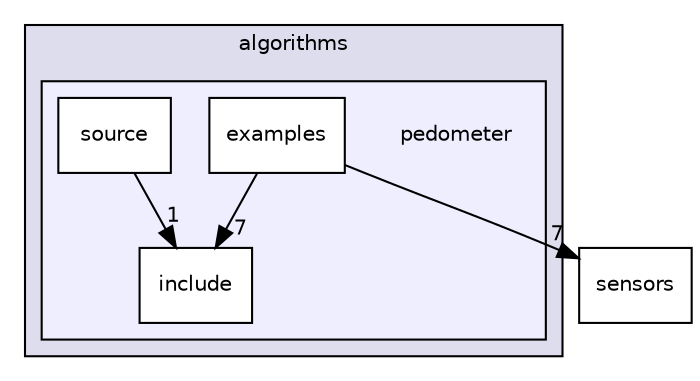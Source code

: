 digraph "algorithms/pedometer" {
  compound=true
  node [ fontsize="10", fontname="Helvetica"];
  edge [ labelfontsize="10", labelfontname="Helvetica"];
  subgraph clusterdir_c0ce462e37efe0a8d60c01d75f78f8a0 {
    graph [ bgcolor="#ddddee", pencolor="black", label="algorithms" fontname="Helvetica", fontsize="10", URL="dir_c0ce462e37efe0a8d60c01d75f78f8a0.html"]
  subgraph clusterdir_fee404f6f831fcfa321ee67f90b1e1c1 {
    graph [ bgcolor="#eeeeff", pencolor="black", label="" URL="dir_fee404f6f831fcfa321ee67f90b1e1c1.html"];
    dir_fee404f6f831fcfa321ee67f90b1e1c1 [shape=plaintext label="pedometer"];
    dir_82ba1771cf9ff13cea8934af5507220d [shape=box label="examples" color="black" fillcolor="white" style="filled" URL="dir_82ba1771cf9ff13cea8934af5507220d.html"];
    dir_0ad8eb24ff6e81580c7f28d977c24fc7 [shape=box label="include" color="black" fillcolor="white" style="filled" URL="dir_0ad8eb24ff6e81580c7f28d977c24fc7.html"];
    dir_8691356da0b74e268280f1013043f75b [shape=box label="source" color="black" fillcolor="white" style="filled" URL="dir_8691356da0b74e268280f1013043f75b.html"];
  }
  }
  dir_c77a8e2546a9c75bbba96be2ef542c8e [shape=box label="sensors" URL="dir_c77a8e2546a9c75bbba96be2ef542c8e.html"];
  dir_82ba1771cf9ff13cea8934af5507220d->dir_c77a8e2546a9c75bbba96be2ef542c8e [headlabel="7", labeldistance=1.5 headhref="dir_000002_000084.html"];
  dir_82ba1771cf9ff13cea8934af5507220d->dir_0ad8eb24ff6e81580c7f28d977c24fc7 [headlabel="7", labeldistance=1.5 headhref="dir_000002_000003.html"];
  dir_8691356da0b74e268280f1013043f75b->dir_0ad8eb24ff6e81580c7f28d977c24fc7 [headlabel="1", labeldistance=1.5 headhref="dir_000004_000003.html"];
}
